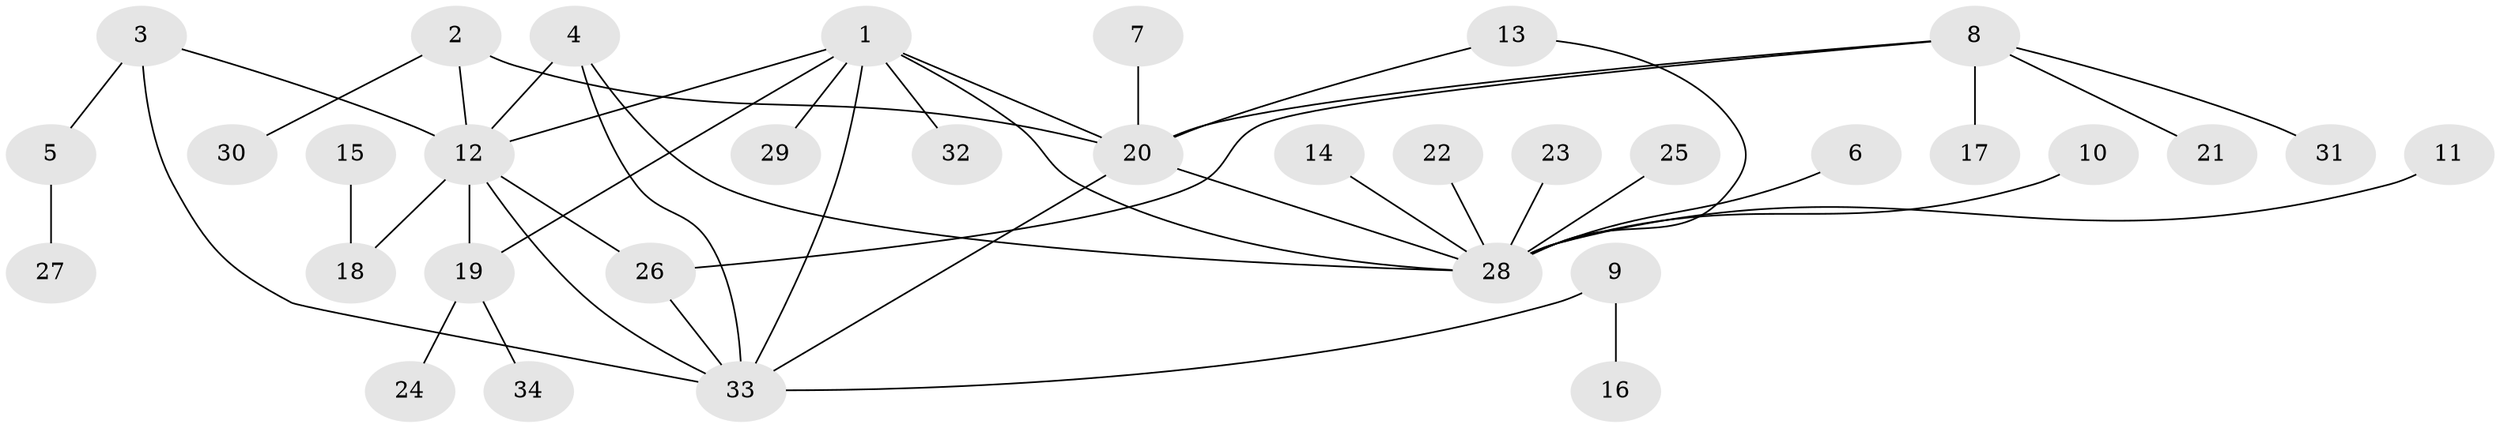 // original degree distribution, {1: 0.5416666666666666, 8: 0.041666666666666664, 3: 0.16666666666666666, 7: 0.020833333333333332, 9: 0.020833333333333332, 12: 0.020833333333333332, 2: 0.16666666666666666, 6: 0.020833333333333332}
// Generated by graph-tools (version 1.1) at 2025/37/03/04/25 23:37:34]
// undirected, 34 vertices, 44 edges
graph export_dot {
  node [color=gray90,style=filled];
  1;
  2;
  3;
  4;
  5;
  6;
  7;
  8;
  9;
  10;
  11;
  12;
  13;
  14;
  15;
  16;
  17;
  18;
  19;
  20;
  21;
  22;
  23;
  24;
  25;
  26;
  27;
  28;
  29;
  30;
  31;
  32;
  33;
  34;
  1 -- 12 [weight=1.0];
  1 -- 19 [weight=1.0];
  1 -- 20 [weight=1.0];
  1 -- 28 [weight=1.0];
  1 -- 29 [weight=1.0];
  1 -- 32 [weight=1.0];
  1 -- 33 [weight=1.0];
  2 -- 12 [weight=1.0];
  2 -- 20 [weight=1.0];
  2 -- 30 [weight=1.0];
  3 -- 5 [weight=1.0];
  3 -- 12 [weight=1.0];
  3 -- 33 [weight=1.0];
  4 -- 12 [weight=1.0];
  4 -- 28 [weight=1.0];
  4 -- 33 [weight=1.0];
  5 -- 27 [weight=1.0];
  6 -- 28 [weight=1.0];
  7 -- 20 [weight=1.0];
  8 -- 17 [weight=1.0];
  8 -- 20 [weight=1.0];
  8 -- 21 [weight=1.0];
  8 -- 26 [weight=1.0];
  8 -- 31 [weight=1.0];
  9 -- 16 [weight=1.0];
  9 -- 33 [weight=1.0];
  10 -- 28 [weight=1.0];
  11 -- 28 [weight=1.0];
  12 -- 18 [weight=1.0];
  12 -- 19 [weight=1.0];
  12 -- 26 [weight=1.0];
  12 -- 33 [weight=1.0];
  13 -- 20 [weight=1.0];
  13 -- 28 [weight=1.0];
  14 -- 28 [weight=1.0];
  15 -- 18 [weight=1.0];
  19 -- 24 [weight=1.0];
  19 -- 34 [weight=1.0];
  20 -- 28 [weight=1.0];
  20 -- 33 [weight=1.0];
  22 -- 28 [weight=1.0];
  23 -- 28 [weight=1.0];
  25 -- 28 [weight=1.0];
  26 -- 33 [weight=1.0];
}
